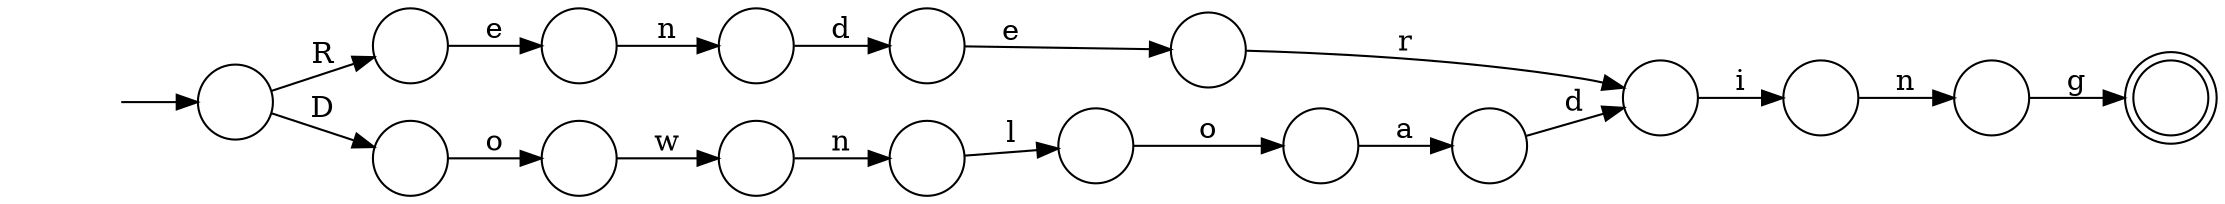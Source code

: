 digraph Automaton {
  rankdir = LR;
  0 [shape=circle,label=""];
  0 -> 16 [label="a"]
  1 [shape=circle,label=""];
  1 -> 10 [label="g"]
  2 [shape=circle,label=""];
  2 -> 7 [label="n"]
  3 [shape=circle,label=""];
  3 -> 12 [label="e"]
  4 [shape=circle,label=""];
  4 -> 9 [label="e"]
  5 [shape=circle,label=""];
  5 -> 0 [label="o"]
  6 [shape=circle,label=""];
  6 -> 4 [label="d"]
  7 [shape=circle,label=""];
  7 -> 5 [label="l"]
  8 [shape=circle,label=""];
  8 -> 13 [label="i"]
  9 [shape=circle,label=""];
  9 -> 8 [label="r"]
  10 [shape=doublecircle,label=""];
  11 [shape=circle,label=""];
  11 -> 15 [label="o"]
  12 [shape=circle,label=""];
  12 -> 6 [label="n"]
  13 [shape=circle,label=""];
  13 -> 1 [label="n"]
  14 [shape=circle,label=""];
  initial [shape=plaintext,label=""];
  initial -> 14
  14 -> 3 [label="R"]
  14 -> 11 [label="D"]
  15 [shape=circle,label=""];
  15 -> 2 [label="w"]
  16 [shape=circle,label=""];
  16 -> 8 [label="d"]
}

